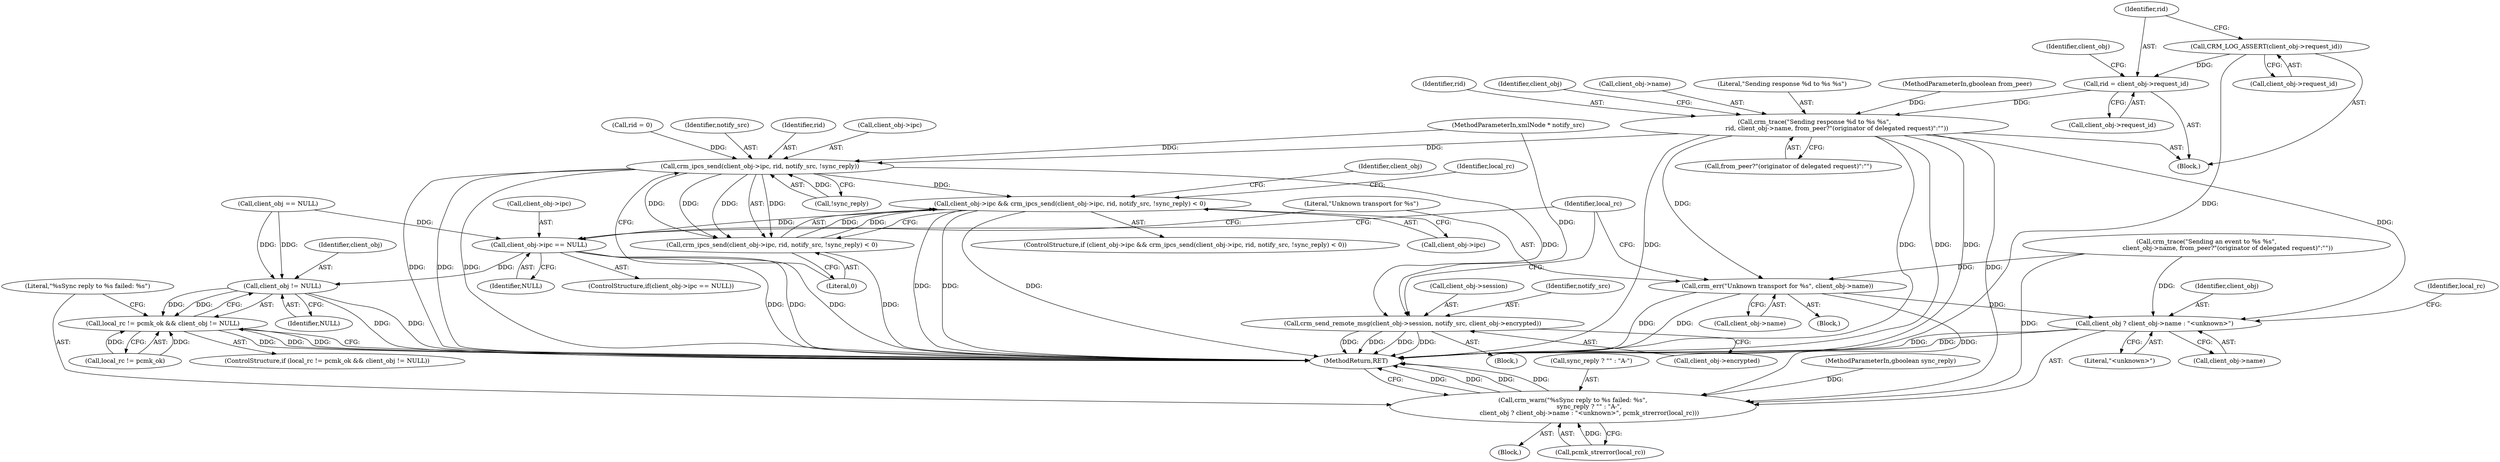 digraph "0_pacemaker_564f7cc2a51dcd2f28ab12a13394f31be5aa3c93@pointer" {
"1000147" [label="(Call,CRM_LOG_ASSERT(client_obj->request_id))"];
"1000151" [label="(Call,rid = client_obj->request_id)"];
"1000161" [label="(Call,crm_trace(\"Sending response %d to %s %s\",\n                       rid, client_obj->name, from_peer?\"(originator of delegated request)\":\"\"))"];
"1000188" [label="(Call,crm_ipcs_send(client_obj->ipc, rid, notify_src, !sync_reply))"];
"1000183" [label="(Call,client_obj->ipc && crm_ipcs_send(client_obj->ipc, rid, notify_src, !sync_reply) < 0)"];
"1000218" [label="(Call,client_obj->ipc == NULL)"];
"1000234" [label="(Call,client_obj != NULL)"];
"1000230" [label="(Call,local_rc != pcmk_ok && client_obj != NULL)"];
"1000187" [label="(Call,crm_ipcs_send(client_obj->ipc, rid, notify_src, !sync_reply) < 0)"];
"1000208" [label="(Call,crm_send_remote_msg(client_obj->session, notify_src, client_obj->encrypted))"];
"1000224" [label="(Call,crm_err(\"Unknown transport for %s\", client_obj->name))"];
"1000238" [label="(Call,crm_warn(\"%sSync reply to %s failed: %s\",\n                 sync_reply ? \"\" : \"A-\",\n                 client_obj ? client_obj->name : \"<unknown>\", pcmk_strerror(local_rc)))"];
"1000244" [label="(Call,client_obj ? client_obj->name : \"<unknown>\")"];
"1000249" [label="(Literal,\"<unknown>\")"];
"1000226" [label="(Call,client_obj->name)"];
"1000189" [label="(Call,client_obj->ipc)"];
"1000130" [label="(Call,client_obj == NULL)"];
"1000184" [label="(Call,client_obj->ipc)"];
"1000102" [label="(MethodParameterIn,xmlNode * notify_src)"];
"1000244" [label="(Call,client_obj ? client_obj->name : \"<unknown>\")"];
"1000219" [label="(Call,client_obj->ipc)"];
"1000182" [label="(ControlStructure,if (client_obj->ipc && crm_ipcs_send(client_obj->ipc, rid, notify_src, !sync_reply) < 0))"];
"1000199" [label="(Identifier,local_rc)"];
"1000163" [label="(Identifier,rid)"];
"1000235" [label="(Identifier,client_obj)"];
"1000151" [label="(Call,rid = client_obj->request_id)"];
"1000223" [label="(Block,)"];
"1000232" [label="(Identifier,local_rc)"];
"1000237" [label="(Block,)"];
"1000167" [label="(Call,from_peer?\"(originator of delegated request)\":\"\")"];
"1000251" [label="(Identifier,local_rc)"];
"1000194" [label="(Call,!sync_reply)"];
"1000196" [label="(Literal,0)"];
"1000225" [label="(Literal,\"Unknown transport for %s\")"];
"1000212" [label="(Identifier,notify_src)"];
"1000205" [label="(Identifier,client_obj)"];
"1000240" [label="(Call,sync_reply ? \"\" : \"A-\")"];
"1000236" [label="(Identifier,NULL)"];
"1000213" [label="(Call,client_obj->encrypted)"];
"1000207" [label="(Block,)"];
"1000141" [label="(Call,rid = 0)"];
"1000193" [label="(Identifier,notify_src)"];
"1000230" [label="(Call,local_rc != pcmk_ok && client_obj != NULL)"];
"1000173" [label="(Call,crm_trace(\"Sending an event to %s %s\",\n                      client_obj->name, from_peer?\"(originator of delegated request)\":\"\"))"];
"1000147" [label="(Call,CRM_LOG_ASSERT(client_obj->request_id))"];
"1000208" [label="(Call,crm_send_remote_msg(client_obj->session, notify_src, client_obj->encrypted))"];
"1000187" [label="(Call,crm_ipcs_send(client_obj->ipc, rid, notify_src, !sync_reply) < 0)"];
"1000152" [label="(Identifier,rid)"];
"1000246" [label="(Call,client_obj->name)"];
"1000238" [label="(Call,crm_warn(\"%sSync reply to %s failed: %s\",\n                 sync_reply ? \"\" : \"A-\",\n                 client_obj ? client_obj->name : \"<unknown>\", pcmk_strerror(local_rc)))"];
"1000224" [label="(Call,crm_err(\"Unknown transport for %s\", client_obj->name))"];
"1000222" [label="(Identifier,NULL)"];
"1000231" [label="(Call,local_rc != pcmk_ok)"];
"1000161" [label="(Call,crm_trace(\"Sending response %d to %s %s\",\n                       rid, client_obj->name, from_peer?\"(originator of delegated request)\":\"\"))"];
"1000192" [label="(Identifier,rid)"];
"1000158" [label="(Identifier,client_obj)"];
"1000183" [label="(Call,client_obj->ipc && crm_ipcs_send(client_obj->ipc, rid, notify_src, !sync_reply) < 0)"];
"1000217" [label="(ControlStructure,if(client_obj->ipc == NULL))"];
"1000239" [label="(Literal,\"%sSync reply to %s failed: %s\")"];
"1000218" [label="(Call,client_obj->ipc == NULL)"];
"1000185" [label="(Identifier,client_obj)"];
"1000252" [label="(MethodReturn,RET)"];
"1000234" [label="(Call,client_obj != NULL)"];
"1000209" [label="(Call,client_obj->session)"];
"1000245" [label="(Identifier,client_obj)"];
"1000250" [label="(Call,pcmk_strerror(local_rc))"];
"1000148" [label="(Call,client_obj->request_id)"];
"1000164" [label="(Call,client_obj->name)"];
"1000162" [label="(Literal,\"Sending response %d to %s %s\")"];
"1000146" [label="(Block,)"];
"1000104" [label="(MethodParameterIn,gboolean sync_reply)"];
"1000229" [label="(ControlStructure,if (local_rc != pcmk_ok && client_obj != NULL))"];
"1000153" [label="(Call,client_obj->request_id)"];
"1000105" [label="(MethodParameterIn,gboolean from_peer)"];
"1000188" [label="(Call,crm_ipcs_send(client_obj->ipc, rid, notify_src, !sync_reply))"];
"1000147" -> "1000146"  [label="AST: "];
"1000147" -> "1000148"  [label="CFG: "];
"1000148" -> "1000147"  [label="AST: "];
"1000152" -> "1000147"  [label="CFG: "];
"1000147" -> "1000252"  [label="DDG: "];
"1000147" -> "1000151"  [label="DDG: "];
"1000151" -> "1000146"  [label="AST: "];
"1000151" -> "1000153"  [label="CFG: "];
"1000152" -> "1000151"  [label="AST: "];
"1000153" -> "1000151"  [label="AST: "];
"1000158" -> "1000151"  [label="CFG: "];
"1000151" -> "1000161"  [label="DDG: "];
"1000161" -> "1000146"  [label="AST: "];
"1000161" -> "1000167"  [label="CFG: "];
"1000162" -> "1000161"  [label="AST: "];
"1000163" -> "1000161"  [label="AST: "];
"1000164" -> "1000161"  [label="AST: "];
"1000167" -> "1000161"  [label="AST: "];
"1000185" -> "1000161"  [label="CFG: "];
"1000161" -> "1000252"  [label="DDG: "];
"1000161" -> "1000252"  [label="DDG: "];
"1000161" -> "1000252"  [label="DDG: "];
"1000161" -> "1000252"  [label="DDG: "];
"1000105" -> "1000161"  [label="DDG: "];
"1000161" -> "1000188"  [label="DDG: "];
"1000161" -> "1000224"  [label="DDG: "];
"1000161" -> "1000238"  [label="DDG: "];
"1000161" -> "1000244"  [label="DDG: "];
"1000188" -> "1000187"  [label="AST: "];
"1000188" -> "1000194"  [label="CFG: "];
"1000189" -> "1000188"  [label="AST: "];
"1000192" -> "1000188"  [label="AST: "];
"1000193" -> "1000188"  [label="AST: "];
"1000194" -> "1000188"  [label="AST: "];
"1000196" -> "1000188"  [label="CFG: "];
"1000188" -> "1000252"  [label="DDG: "];
"1000188" -> "1000252"  [label="DDG: "];
"1000188" -> "1000252"  [label="DDG: "];
"1000188" -> "1000183"  [label="DDG: "];
"1000188" -> "1000187"  [label="DDG: "];
"1000188" -> "1000187"  [label="DDG: "];
"1000188" -> "1000187"  [label="DDG: "];
"1000188" -> "1000187"  [label="DDG: "];
"1000141" -> "1000188"  [label="DDG: "];
"1000102" -> "1000188"  [label="DDG: "];
"1000194" -> "1000188"  [label="DDG: "];
"1000188" -> "1000208"  [label="DDG: "];
"1000183" -> "1000182"  [label="AST: "];
"1000183" -> "1000184"  [label="CFG: "];
"1000183" -> "1000187"  [label="CFG: "];
"1000184" -> "1000183"  [label="AST: "];
"1000187" -> "1000183"  [label="AST: "];
"1000199" -> "1000183"  [label="CFG: "];
"1000205" -> "1000183"  [label="CFG: "];
"1000183" -> "1000252"  [label="DDG: "];
"1000183" -> "1000252"  [label="DDG: "];
"1000183" -> "1000252"  [label="DDG: "];
"1000187" -> "1000183"  [label="DDG: "];
"1000187" -> "1000183"  [label="DDG: "];
"1000183" -> "1000218"  [label="DDG: "];
"1000218" -> "1000217"  [label="AST: "];
"1000218" -> "1000222"  [label="CFG: "];
"1000219" -> "1000218"  [label="AST: "];
"1000222" -> "1000218"  [label="AST: "];
"1000225" -> "1000218"  [label="CFG: "];
"1000232" -> "1000218"  [label="CFG: "];
"1000218" -> "1000252"  [label="DDG: "];
"1000218" -> "1000252"  [label="DDG: "];
"1000218" -> "1000252"  [label="DDG: "];
"1000130" -> "1000218"  [label="DDG: "];
"1000218" -> "1000234"  [label="DDG: "];
"1000234" -> "1000230"  [label="AST: "];
"1000234" -> "1000236"  [label="CFG: "];
"1000235" -> "1000234"  [label="AST: "];
"1000236" -> "1000234"  [label="AST: "];
"1000230" -> "1000234"  [label="CFG: "];
"1000234" -> "1000252"  [label="DDG: "];
"1000234" -> "1000252"  [label="DDG: "];
"1000234" -> "1000230"  [label="DDG: "];
"1000234" -> "1000230"  [label="DDG: "];
"1000130" -> "1000234"  [label="DDG: "];
"1000130" -> "1000234"  [label="DDG: "];
"1000230" -> "1000229"  [label="AST: "];
"1000230" -> "1000231"  [label="CFG: "];
"1000231" -> "1000230"  [label="AST: "];
"1000239" -> "1000230"  [label="CFG: "];
"1000252" -> "1000230"  [label="CFG: "];
"1000230" -> "1000252"  [label="DDG: "];
"1000230" -> "1000252"  [label="DDG: "];
"1000230" -> "1000252"  [label="DDG: "];
"1000231" -> "1000230"  [label="DDG: "];
"1000231" -> "1000230"  [label="DDG: "];
"1000187" -> "1000196"  [label="CFG: "];
"1000196" -> "1000187"  [label="AST: "];
"1000187" -> "1000252"  [label="DDG: "];
"1000208" -> "1000207"  [label="AST: "];
"1000208" -> "1000213"  [label="CFG: "];
"1000209" -> "1000208"  [label="AST: "];
"1000212" -> "1000208"  [label="AST: "];
"1000213" -> "1000208"  [label="AST: "];
"1000232" -> "1000208"  [label="CFG: "];
"1000208" -> "1000252"  [label="DDG: "];
"1000208" -> "1000252"  [label="DDG: "];
"1000208" -> "1000252"  [label="DDG: "];
"1000208" -> "1000252"  [label="DDG: "];
"1000102" -> "1000208"  [label="DDG: "];
"1000224" -> "1000223"  [label="AST: "];
"1000224" -> "1000226"  [label="CFG: "];
"1000225" -> "1000224"  [label="AST: "];
"1000226" -> "1000224"  [label="AST: "];
"1000232" -> "1000224"  [label="CFG: "];
"1000224" -> "1000252"  [label="DDG: "];
"1000224" -> "1000252"  [label="DDG: "];
"1000173" -> "1000224"  [label="DDG: "];
"1000224" -> "1000238"  [label="DDG: "];
"1000224" -> "1000244"  [label="DDG: "];
"1000238" -> "1000237"  [label="AST: "];
"1000238" -> "1000250"  [label="CFG: "];
"1000239" -> "1000238"  [label="AST: "];
"1000240" -> "1000238"  [label="AST: "];
"1000244" -> "1000238"  [label="AST: "];
"1000250" -> "1000238"  [label="AST: "];
"1000252" -> "1000238"  [label="CFG: "];
"1000238" -> "1000252"  [label="DDG: "];
"1000238" -> "1000252"  [label="DDG: "];
"1000238" -> "1000252"  [label="DDG: "];
"1000238" -> "1000252"  [label="DDG: "];
"1000104" -> "1000238"  [label="DDG: "];
"1000173" -> "1000238"  [label="DDG: "];
"1000250" -> "1000238"  [label="DDG: "];
"1000244" -> "1000246"  [label="CFG: "];
"1000244" -> "1000249"  [label="CFG: "];
"1000245" -> "1000244"  [label="AST: "];
"1000246" -> "1000244"  [label="AST: "];
"1000249" -> "1000244"  [label="AST: "];
"1000251" -> "1000244"  [label="CFG: "];
"1000244" -> "1000252"  [label="DDG: "];
"1000244" -> "1000252"  [label="DDG: "];
"1000173" -> "1000244"  [label="DDG: "];
}
